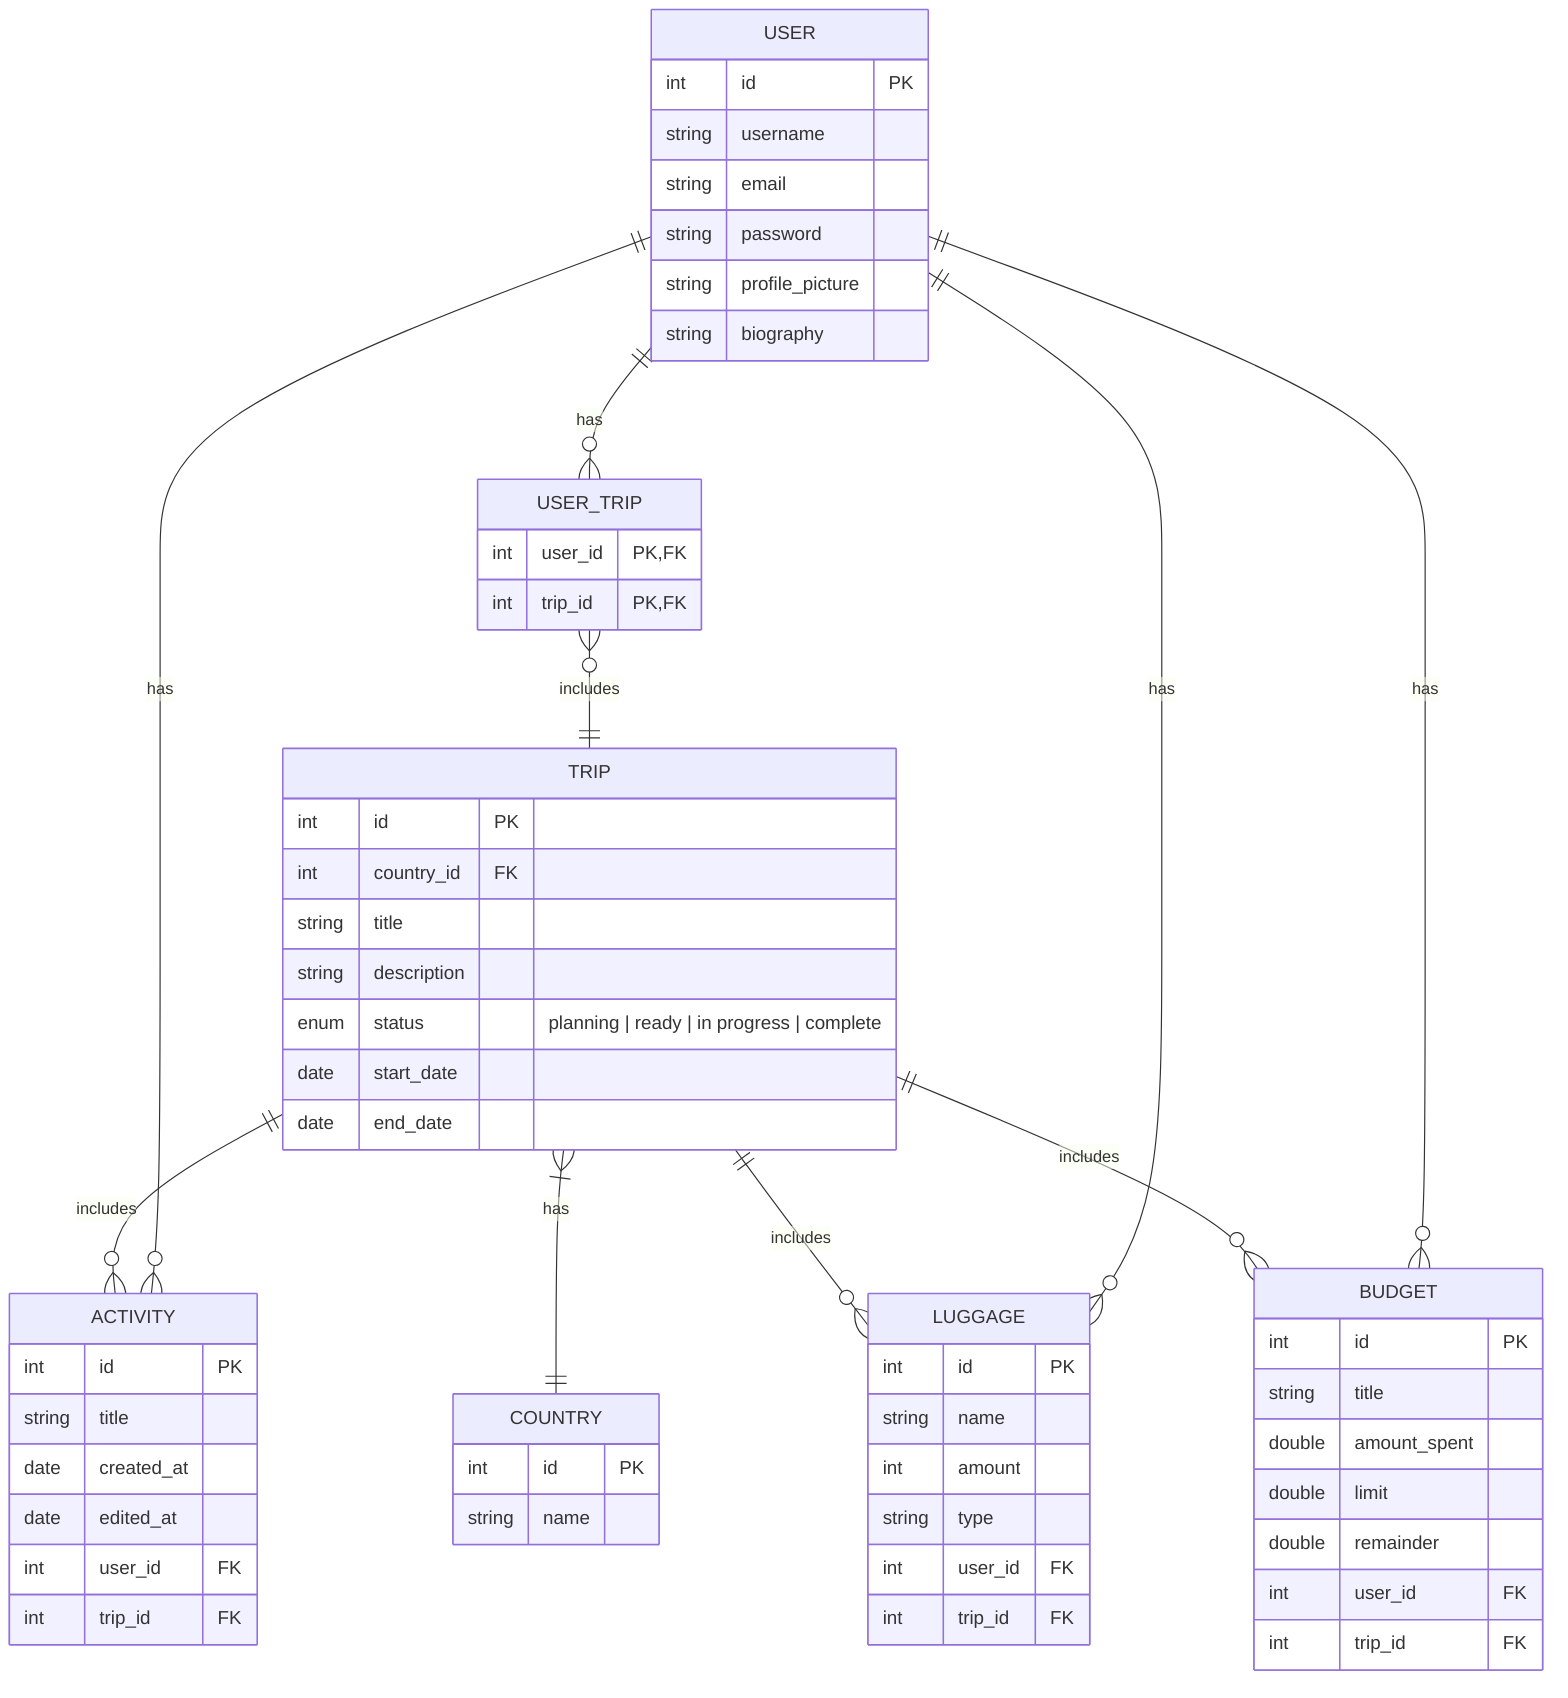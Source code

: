 erDiagram
    USER ||--o{ USER_TRIP : has
    USER_TRIP }o--|| TRIP : includes
    TRIP ||--o{ ACTIVITY : includes
    TRIP }|--|| COUNTRY : has
    TRIP ||--o{ LUGGAGE : includes
    TRIP ||--o{ BUDGET : includes
    USER ||--o{ ACTIVITY : has
    USER ||--o{ LUGGAGE : has
    USER ||--o{ BUDGET : has

    USER {
        int id PK
        string username
        string email
        string password
        string profile_picture
        string biography
    }

    USER_TRIP {
        int user_id PK, FK
        int trip_id PK, FK
    }

    TRIP {
        int id PK
        int country_id FK
        string title
        string description
        enum status "planning | ready | in progress | complete"
        date start_date
        date end_date
    }

    COUNTRY {
        int id PK
        string name
    }

    ACTIVITY {
        int id PK
        string title
        date created_at
        date edited_at
        int user_id FK
        int trip_id FK
    }

    LUGGAGE {
        int id PK
        string name
        int amount
        string type
        int user_id FK
        int trip_id FK
    }

    BUDGET {
        int id PK
        string title
        double amount_spent
        double limit
        double remainder
        int user_id FK
        int trip_id FK
    }